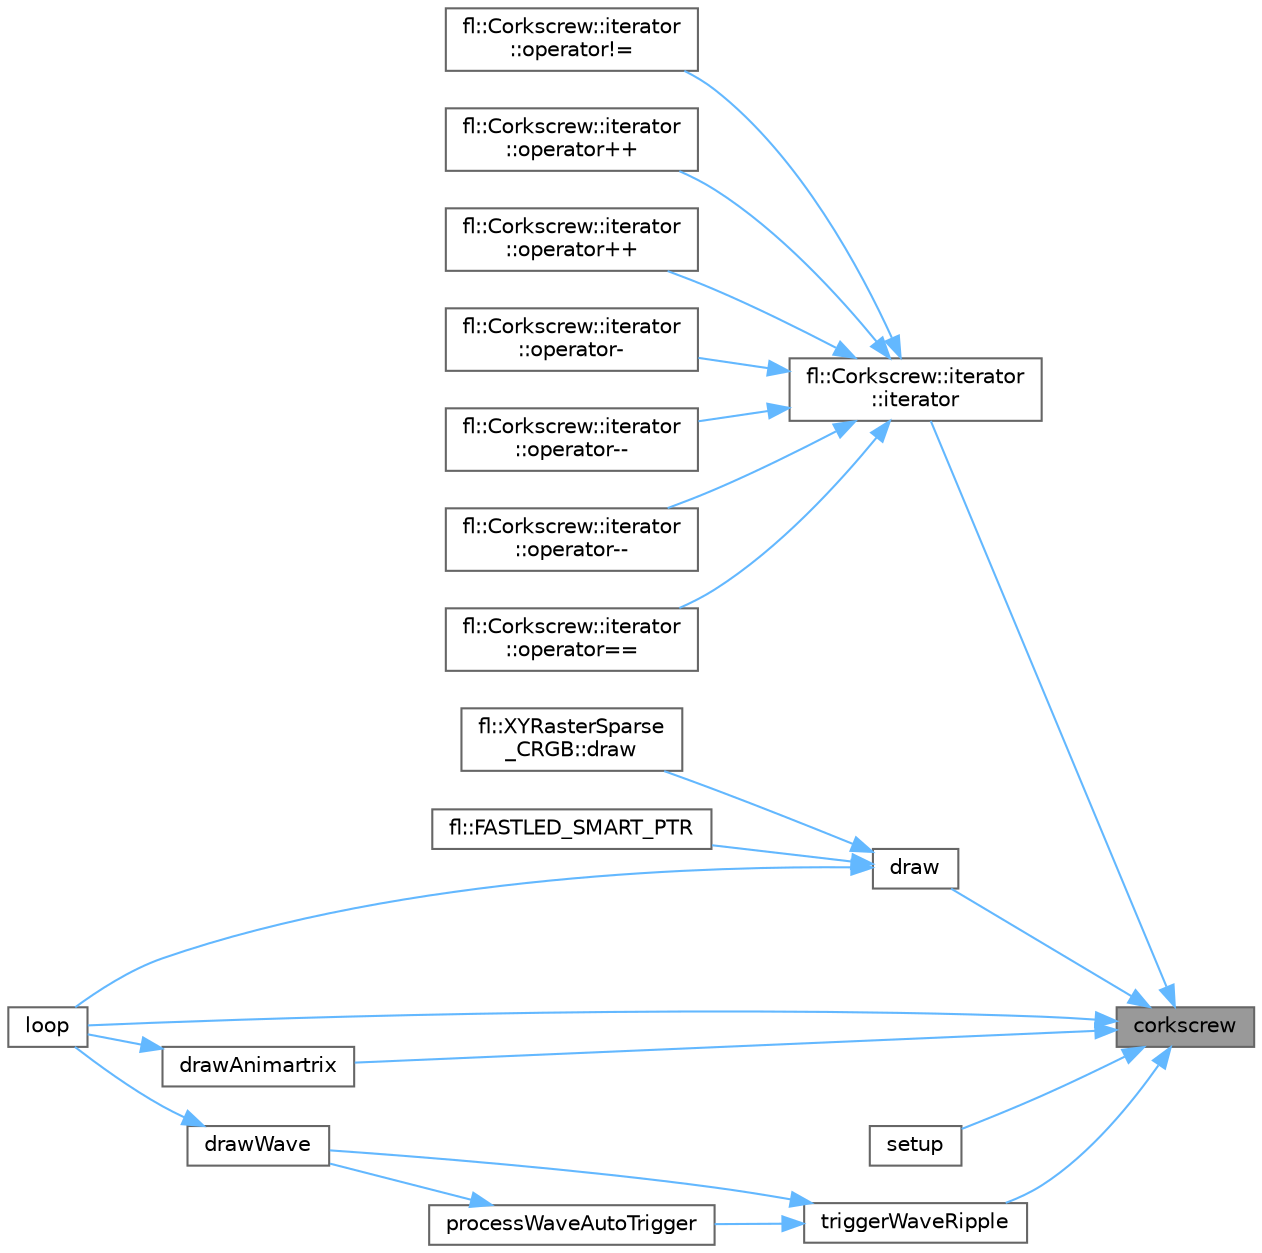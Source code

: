 digraph "corkscrew"
{
 // INTERACTIVE_SVG=YES
 // LATEX_PDF_SIZE
  bgcolor="transparent";
  edge [fontname=Helvetica,fontsize=10,labelfontname=Helvetica,labelfontsize=10];
  node [fontname=Helvetica,fontsize=10,shape=box,height=0.2,width=0.4];
  rankdir="RL";
  Node1 [id="Node000001",label="corkscrew",height=0.2,width=0.4,color="gray40", fillcolor="grey60", style="filled", fontcolor="black",tooltip=" "];
  Node1 -> Node2 [id="edge1_Node000001_Node000002",dir="back",color="steelblue1",style="solid",tooltip=" "];
  Node2 [id="Node000002",label="fl::Corkscrew::iterator\l::iterator",height=0.2,width=0.4,color="grey40", fillcolor="white", style="filled",URL="$d4/dd7/classfl_1_1_corkscrew_1_1iterator_a8253f56b79da51862b35afde101cd9f7.html#a8253f56b79da51862b35afde101cd9f7",tooltip=" "];
  Node2 -> Node3 [id="edge2_Node000002_Node000003",dir="back",color="steelblue1",style="solid",tooltip=" "];
  Node3 [id="Node000003",label="fl::Corkscrew::iterator\l::operator!=",height=0.2,width=0.4,color="grey40", fillcolor="white", style="filled",URL="$d4/dd7/classfl_1_1_corkscrew_1_1iterator_a5d3e3530e6207f879681f6e2a62a92eb.html#a5d3e3530e6207f879681f6e2a62a92eb",tooltip=" "];
  Node2 -> Node4 [id="edge3_Node000002_Node000004",dir="back",color="steelblue1",style="solid",tooltip=" "];
  Node4 [id="Node000004",label="fl::Corkscrew::iterator\l::operator++",height=0.2,width=0.4,color="grey40", fillcolor="white", style="filled",URL="$d4/dd7/classfl_1_1_corkscrew_1_1iterator_aa6defe68635ff36916127a2ce96358f6.html#aa6defe68635ff36916127a2ce96358f6",tooltip=" "];
  Node2 -> Node5 [id="edge4_Node000002_Node000005",dir="back",color="steelblue1",style="solid",tooltip=" "];
  Node5 [id="Node000005",label="fl::Corkscrew::iterator\l::operator++",height=0.2,width=0.4,color="grey40", fillcolor="white", style="filled",URL="$d4/dd7/classfl_1_1_corkscrew_1_1iterator_ac076aefd79229babc9d71344bc05e618.html#ac076aefd79229babc9d71344bc05e618",tooltip=" "];
  Node2 -> Node6 [id="edge5_Node000002_Node000006",dir="back",color="steelblue1",style="solid",tooltip=" "];
  Node6 [id="Node000006",label="fl::Corkscrew::iterator\l::operator-",height=0.2,width=0.4,color="grey40", fillcolor="white", style="filled",URL="$d4/dd7/classfl_1_1_corkscrew_1_1iterator_a6a5f80ff4194ca33b83ad0cfda9f68cd.html#a6a5f80ff4194ca33b83ad0cfda9f68cd",tooltip=" "];
  Node2 -> Node7 [id="edge6_Node000002_Node000007",dir="back",color="steelblue1",style="solid",tooltip=" "];
  Node7 [id="Node000007",label="fl::Corkscrew::iterator\l::operator--",height=0.2,width=0.4,color="grey40", fillcolor="white", style="filled",URL="$d4/dd7/classfl_1_1_corkscrew_1_1iterator_a5e3bb707f22a346e13b7b4926167e7fc.html#a5e3bb707f22a346e13b7b4926167e7fc",tooltip=" "];
  Node2 -> Node8 [id="edge7_Node000002_Node000008",dir="back",color="steelblue1",style="solid",tooltip=" "];
  Node8 [id="Node000008",label="fl::Corkscrew::iterator\l::operator--",height=0.2,width=0.4,color="grey40", fillcolor="white", style="filled",URL="$d4/dd7/classfl_1_1_corkscrew_1_1iterator_aa01ee3e0ef294fa81006b76dc3631a27.html#aa01ee3e0ef294fa81006b76dc3631a27",tooltip=" "];
  Node2 -> Node9 [id="edge8_Node000002_Node000009",dir="back",color="steelblue1",style="solid",tooltip=" "];
  Node9 [id="Node000009",label="fl::Corkscrew::iterator\l::operator==",height=0.2,width=0.4,color="grey40", fillcolor="white", style="filled",URL="$d4/dd7/classfl_1_1_corkscrew_1_1iterator_ae6a47aad0751f9ddb16bf9d481b7dd63.html#ae6a47aad0751f9ddb16bf9d481b7dd63",tooltip=" "];
  Node1 -> Node10 [id="edge9_Node000001_Node000010",dir="back",color="steelblue1",style="solid",tooltip=" "];
  Node10 [id="Node000010",label="draw",height=0.2,width=0.4,color="grey40", fillcolor="white", style="filled",URL="$d4/d06/curr_8h_a251ace8542fe093844e4ed2709e8a3d7.html#a251ace8542fe093844e4ed2709e8a3d7",tooltip=" "];
  Node10 -> Node11 [id="edge10_Node000010_Node000011",dir="back",color="steelblue1",style="solid",tooltip=" "];
  Node11 [id="Node000011",label="fl::XYRasterSparse\l_CRGB::draw",height=0.2,width=0.4,color="grey40", fillcolor="white", style="filled",URL="$d3/dca/classfl_1_1_x_y_raster_sparse___c_r_g_b_a074d01574c20917b45f65fb1afbf2cb1.html#a074d01574c20917b45f65fb1afbf2cb1",tooltip=" "];
  Node10 -> Node12 [id="edge11_Node000010_Node000012",dir="back",color="steelblue1",style="solid",tooltip=" "];
  Node12 [id="Node000012",label="fl::FASTLED_SMART_PTR",height=0.2,width=0.4,color="grey40", fillcolor="white", style="filled",URL="$d4/d36/namespacefl_a29ae9bad91ab6b7de10679e9325e90f6.html#a29ae9bad91ab6b7de10679e9325e90f6",tooltip=" "];
  Node10 -> Node13 [id="edge12_Node000010_Node000013",dir="back",color="steelblue1",style="solid",tooltip=" "];
  Node13 [id="Node000013",label="loop",height=0.2,width=0.4,color="grey40", fillcolor="white", style="filled",URL="$d4/d06/curr_8h_afe461d27b9c48d5921c00d521181f12f.html#afe461d27b9c48d5921c00d521181f12f",tooltip=" "];
  Node1 -> Node14 [id="edge13_Node000001_Node000014",dir="back",color="steelblue1",style="solid",tooltip=" "];
  Node14 [id="Node000014",label="drawAnimartrix",height=0.2,width=0.4,color="grey40", fillcolor="white", style="filled",URL="$d4/d06/curr_8h_abc951f5beb7dd71aed4d0a60a30ef5d0.html#abc951f5beb7dd71aed4d0a60a30ef5d0",tooltip=" "];
  Node14 -> Node13 [id="edge14_Node000014_Node000013",dir="back",color="steelblue1",style="solid",tooltip=" "];
  Node1 -> Node13 [id="edge15_Node000001_Node000013",dir="back",color="steelblue1",style="solid",tooltip=" "];
  Node1 -> Node15 [id="edge16_Node000001_Node000015",dir="back",color="steelblue1",style="solid",tooltip=" "];
  Node15 [id="Node000015",label="setup",height=0.2,width=0.4,color="grey40", fillcolor="white", style="filled",URL="$d4/d06/curr_8h_a4fc01d736fe50cf5b977f755b675f11d.html#a4fc01d736fe50cf5b977f755b675f11d",tooltip=" "];
  Node1 -> Node16 [id="edge17_Node000001_Node000016",dir="back",color="steelblue1",style="solid",tooltip=" "];
  Node16 [id="Node000016",label="triggerWaveRipple",height=0.2,width=0.4,color="grey40", fillcolor="white", style="filled",URL="$d4/d06/curr_8h_a5dc08f8e3d58e4fd7f9e3cec7509983c.html#a5dc08f8e3d58e4fd7f9e3cec7509983c",tooltip=" "];
  Node16 -> Node17 [id="edge18_Node000016_Node000017",dir="back",color="steelblue1",style="solid",tooltip=" "];
  Node17 [id="Node000017",label="drawWave",height=0.2,width=0.4,color="grey40", fillcolor="white", style="filled",URL="$d4/d06/curr_8h_a4b2149c246013cb6bcde35e7bc4bf332.html#a4b2149c246013cb6bcde35e7bc4bf332",tooltip=" "];
  Node17 -> Node13 [id="edge19_Node000017_Node000013",dir="back",color="steelblue1",style="solid",tooltip=" "];
  Node16 -> Node18 [id="edge20_Node000016_Node000018",dir="back",color="steelblue1",style="solid",tooltip=" "];
  Node18 [id="Node000018",label="processWaveAutoTrigger",height=0.2,width=0.4,color="grey40", fillcolor="white", style="filled",URL="$d4/d06/curr_8h_a85b6d2ee052b034ecc0b34171af3c290.html#a85b6d2ee052b034ecc0b34171af3c290",tooltip=" "];
  Node18 -> Node17 [id="edge21_Node000018_Node000017",dir="back",color="steelblue1",style="solid",tooltip=" "];
}
